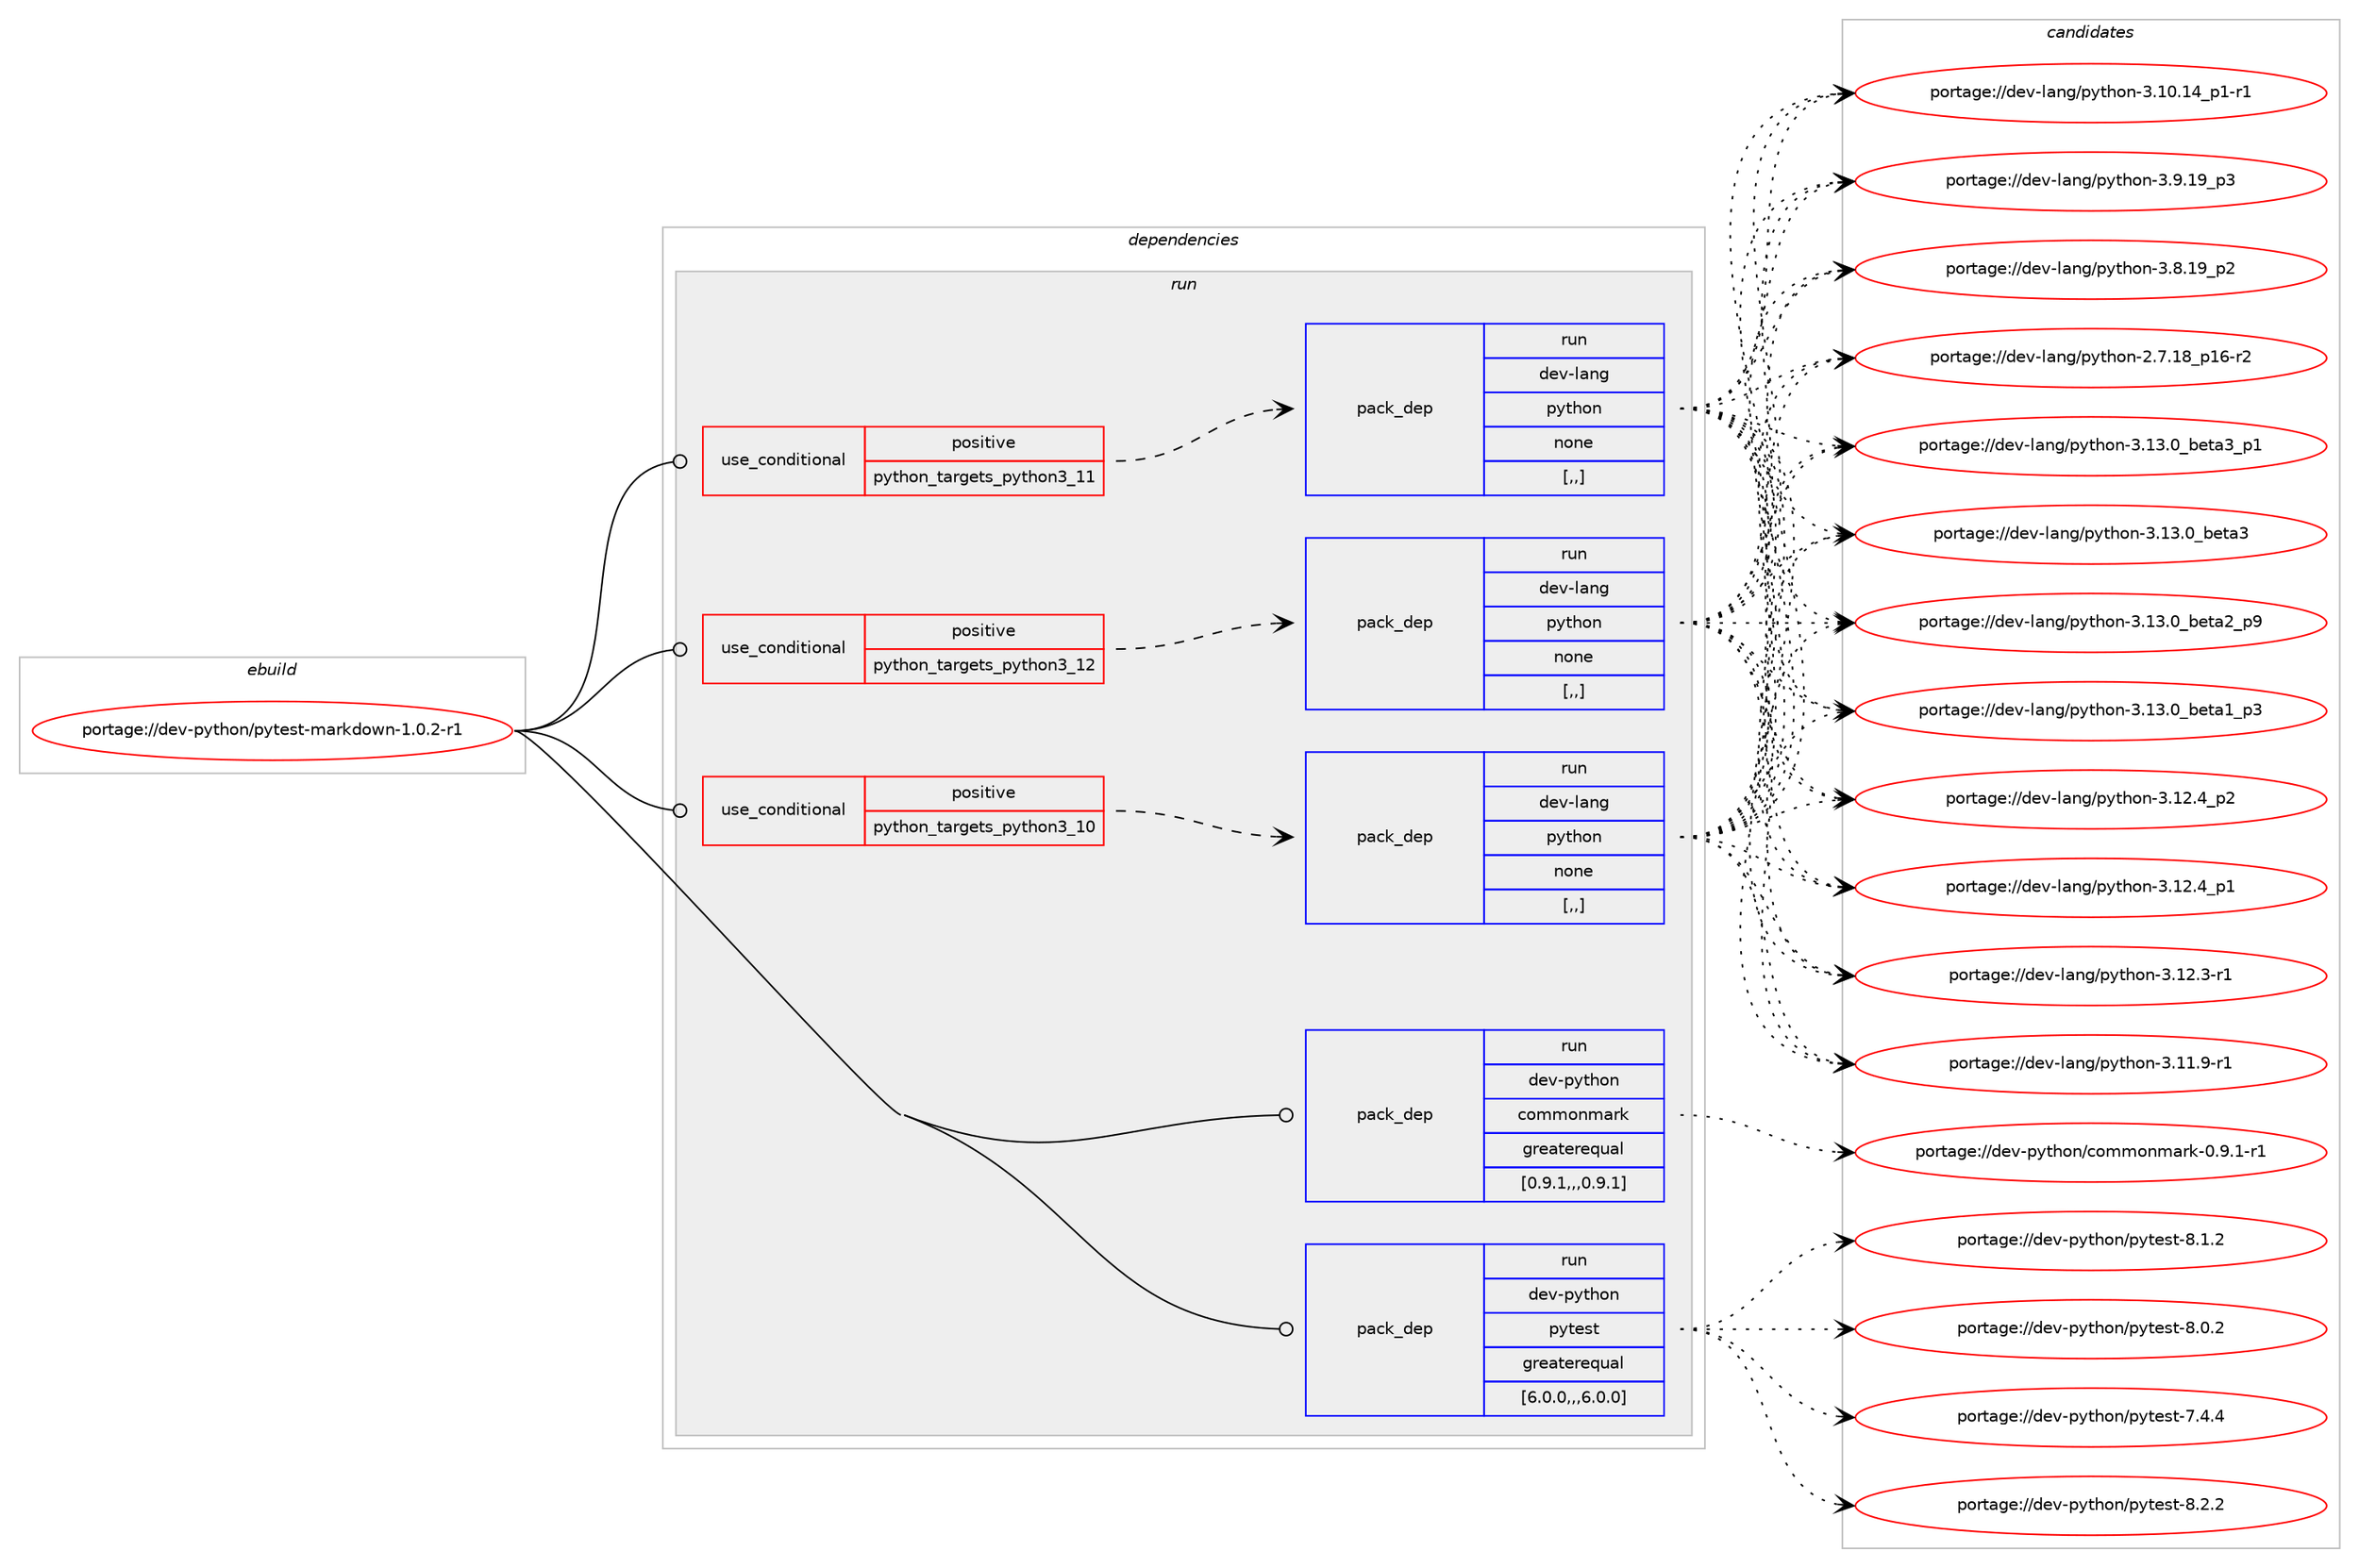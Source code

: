 digraph prolog {

# *************
# Graph options
# *************

newrank=true;
concentrate=true;
compound=true;
graph [rankdir=LR,fontname=Helvetica,fontsize=10,ranksep=1.5];#, ranksep=2.5, nodesep=0.2];
edge  [arrowhead=vee];
node  [fontname=Helvetica,fontsize=10];

# **********
# The ebuild
# **********

subgraph cluster_leftcol {
color=gray;
label=<<i>ebuild</i>>;
id [label="portage://dev-python/pytest-markdown-1.0.2-r1", color=red, width=4, href="../dev-python/pytest-markdown-1.0.2-r1.svg"];
}

# ****************
# The dependencies
# ****************

subgraph cluster_midcol {
color=gray;
label=<<i>dependencies</i>>;
subgraph cluster_compile {
fillcolor="#eeeeee";
style=filled;
label=<<i>compile</i>>;
}
subgraph cluster_compileandrun {
fillcolor="#eeeeee";
style=filled;
label=<<i>compile and run</i>>;
}
subgraph cluster_run {
fillcolor="#eeeeee";
style=filled;
label=<<i>run</i>>;
subgraph cond37810 {
dependency158735 [label=<<TABLE BORDER="0" CELLBORDER="1" CELLSPACING="0" CELLPADDING="4"><TR><TD ROWSPAN="3" CELLPADDING="10">use_conditional</TD></TR><TR><TD>positive</TD></TR><TR><TD>python_targets_python3_10</TD></TR></TABLE>>, shape=none, color=red];
subgraph pack119656 {
dependency158736 [label=<<TABLE BORDER="0" CELLBORDER="1" CELLSPACING="0" CELLPADDING="4" WIDTH="220"><TR><TD ROWSPAN="6" CELLPADDING="30">pack_dep</TD></TR><TR><TD WIDTH="110">run</TD></TR><TR><TD>dev-lang</TD></TR><TR><TD>python</TD></TR><TR><TD>none</TD></TR><TR><TD>[,,]</TD></TR></TABLE>>, shape=none, color=blue];
}
dependency158735:e -> dependency158736:w [weight=20,style="dashed",arrowhead="vee"];
}
id:e -> dependency158735:w [weight=20,style="solid",arrowhead="odot"];
subgraph cond37811 {
dependency158737 [label=<<TABLE BORDER="0" CELLBORDER="1" CELLSPACING="0" CELLPADDING="4"><TR><TD ROWSPAN="3" CELLPADDING="10">use_conditional</TD></TR><TR><TD>positive</TD></TR><TR><TD>python_targets_python3_11</TD></TR></TABLE>>, shape=none, color=red];
subgraph pack119657 {
dependency158738 [label=<<TABLE BORDER="0" CELLBORDER="1" CELLSPACING="0" CELLPADDING="4" WIDTH="220"><TR><TD ROWSPAN="6" CELLPADDING="30">pack_dep</TD></TR><TR><TD WIDTH="110">run</TD></TR><TR><TD>dev-lang</TD></TR><TR><TD>python</TD></TR><TR><TD>none</TD></TR><TR><TD>[,,]</TD></TR></TABLE>>, shape=none, color=blue];
}
dependency158737:e -> dependency158738:w [weight=20,style="dashed",arrowhead="vee"];
}
id:e -> dependency158737:w [weight=20,style="solid",arrowhead="odot"];
subgraph cond37812 {
dependency158739 [label=<<TABLE BORDER="0" CELLBORDER="1" CELLSPACING="0" CELLPADDING="4"><TR><TD ROWSPAN="3" CELLPADDING="10">use_conditional</TD></TR><TR><TD>positive</TD></TR><TR><TD>python_targets_python3_12</TD></TR></TABLE>>, shape=none, color=red];
subgraph pack119658 {
dependency158740 [label=<<TABLE BORDER="0" CELLBORDER="1" CELLSPACING="0" CELLPADDING="4" WIDTH="220"><TR><TD ROWSPAN="6" CELLPADDING="30">pack_dep</TD></TR><TR><TD WIDTH="110">run</TD></TR><TR><TD>dev-lang</TD></TR><TR><TD>python</TD></TR><TR><TD>none</TD></TR><TR><TD>[,,]</TD></TR></TABLE>>, shape=none, color=blue];
}
dependency158739:e -> dependency158740:w [weight=20,style="dashed",arrowhead="vee"];
}
id:e -> dependency158739:w [weight=20,style="solid",arrowhead="odot"];
subgraph pack119659 {
dependency158741 [label=<<TABLE BORDER="0" CELLBORDER="1" CELLSPACING="0" CELLPADDING="4" WIDTH="220"><TR><TD ROWSPAN="6" CELLPADDING="30">pack_dep</TD></TR><TR><TD WIDTH="110">run</TD></TR><TR><TD>dev-python</TD></TR><TR><TD>commonmark</TD></TR><TR><TD>greaterequal</TD></TR><TR><TD>[0.9.1,,,0.9.1]</TD></TR></TABLE>>, shape=none, color=blue];
}
id:e -> dependency158741:w [weight=20,style="solid",arrowhead="odot"];
subgraph pack119660 {
dependency158742 [label=<<TABLE BORDER="0" CELLBORDER="1" CELLSPACING="0" CELLPADDING="4" WIDTH="220"><TR><TD ROWSPAN="6" CELLPADDING="30">pack_dep</TD></TR><TR><TD WIDTH="110">run</TD></TR><TR><TD>dev-python</TD></TR><TR><TD>pytest</TD></TR><TR><TD>greaterequal</TD></TR><TR><TD>[6.0.0,,,6.0.0]</TD></TR></TABLE>>, shape=none, color=blue];
}
id:e -> dependency158742:w [weight=20,style="solid",arrowhead="odot"];
}
}

# **************
# The candidates
# **************

subgraph cluster_choices {
rank=same;
color=gray;
label=<<i>candidates</i>>;

subgraph choice119656 {
color=black;
nodesep=1;
choice10010111845108971101034711212111610411111045514649514648959810111697519511249 [label="portage://dev-lang/python-3.13.0_beta3_p1", color=red, width=4,href="../dev-lang/python-3.13.0_beta3_p1.svg"];
choice1001011184510897110103471121211161041111104551464951464895981011169751 [label="portage://dev-lang/python-3.13.0_beta3", color=red, width=4,href="../dev-lang/python-3.13.0_beta3.svg"];
choice10010111845108971101034711212111610411111045514649514648959810111697509511257 [label="portage://dev-lang/python-3.13.0_beta2_p9", color=red, width=4,href="../dev-lang/python-3.13.0_beta2_p9.svg"];
choice10010111845108971101034711212111610411111045514649514648959810111697499511251 [label="portage://dev-lang/python-3.13.0_beta1_p3", color=red, width=4,href="../dev-lang/python-3.13.0_beta1_p3.svg"];
choice100101118451089711010347112121116104111110455146495046529511250 [label="portage://dev-lang/python-3.12.4_p2", color=red, width=4,href="../dev-lang/python-3.12.4_p2.svg"];
choice100101118451089711010347112121116104111110455146495046529511249 [label="portage://dev-lang/python-3.12.4_p1", color=red, width=4,href="../dev-lang/python-3.12.4_p1.svg"];
choice100101118451089711010347112121116104111110455146495046514511449 [label="portage://dev-lang/python-3.12.3-r1", color=red, width=4,href="../dev-lang/python-3.12.3-r1.svg"];
choice100101118451089711010347112121116104111110455146494946574511449 [label="portage://dev-lang/python-3.11.9-r1", color=red, width=4,href="../dev-lang/python-3.11.9-r1.svg"];
choice100101118451089711010347112121116104111110455146494846495295112494511449 [label="portage://dev-lang/python-3.10.14_p1-r1", color=red, width=4,href="../dev-lang/python-3.10.14_p1-r1.svg"];
choice100101118451089711010347112121116104111110455146574649579511251 [label="portage://dev-lang/python-3.9.19_p3", color=red, width=4,href="../dev-lang/python-3.9.19_p3.svg"];
choice100101118451089711010347112121116104111110455146564649579511250 [label="portage://dev-lang/python-3.8.19_p2", color=red, width=4,href="../dev-lang/python-3.8.19_p2.svg"];
choice100101118451089711010347112121116104111110455046554649569511249544511450 [label="portage://dev-lang/python-2.7.18_p16-r2", color=red, width=4,href="../dev-lang/python-2.7.18_p16-r2.svg"];
dependency158736:e -> choice10010111845108971101034711212111610411111045514649514648959810111697519511249:w [style=dotted,weight="100"];
dependency158736:e -> choice1001011184510897110103471121211161041111104551464951464895981011169751:w [style=dotted,weight="100"];
dependency158736:e -> choice10010111845108971101034711212111610411111045514649514648959810111697509511257:w [style=dotted,weight="100"];
dependency158736:e -> choice10010111845108971101034711212111610411111045514649514648959810111697499511251:w [style=dotted,weight="100"];
dependency158736:e -> choice100101118451089711010347112121116104111110455146495046529511250:w [style=dotted,weight="100"];
dependency158736:e -> choice100101118451089711010347112121116104111110455146495046529511249:w [style=dotted,weight="100"];
dependency158736:e -> choice100101118451089711010347112121116104111110455146495046514511449:w [style=dotted,weight="100"];
dependency158736:e -> choice100101118451089711010347112121116104111110455146494946574511449:w [style=dotted,weight="100"];
dependency158736:e -> choice100101118451089711010347112121116104111110455146494846495295112494511449:w [style=dotted,weight="100"];
dependency158736:e -> choice100101118451089711010347112121116104111110455146574649579511251:w [style=dotted,weight="100"];
dependency158736:e -> choice100101118451089711010347112121116104111110455146564649579511250:w [style=dotted,weight="100"];
dependency158736:e -> choice100101118451089711010347112121116104111110455046554649569511249544511450:w [style=dotted,weight="100"];
}
subgraph choice119657 {
color=black;
nodesep=1;
choice10010111845108971101034711212111610411111045514649514648959810111697519511249 [label="portage://dev-lang/python-3.13.0_beta3_p1", color=red, width=4,href="../dev-lang/python-3.13.0_beta3_p1.svg"];
choice1001011184510897110103471121211161041111104551464951464895981011169751 [label="portage://dev-lang/python-3.13.0_beta3", color=red, width=4,href="../dev-lang/python-3.13.0_beta3.svg"];
choice10010111845108971101034711212111610411111045514649514648959810111697509511257 [label="portage://dev-lang/python-3.13.0_beta2_p9", color=red, width=4,href="../dev-lang/python-3.13.0_beta2_p9.svg"];
choice10010111845108971101034711212111610411111045514649514648959810111697499511251 [label="portage://dev-lang/python-3.13.0_beta1_p3", color=red, width=4,href="../dev-lang/python-3.13.0_beta1_p3.svg"];
choice100101118451089711010347112121116104111110455146495046529511250 [label="portage://dev-lang/python-3.12.4_p2", color=red, width=4,href="../dev-lang/python-3.12.4_p2.svg"];
choice100101118451089711010347112121116104111110455146495046529511249 [label="portage://dev-lang/python-3.12.4_p1", color=red, width=4,href="../dev-lang/python-3.12.4_p1.svg"];
choice100101118451089711010347112121116104111110455146495046514511449 [label="portage://dev-lang/python-3.12.3-r1", color=red, width=4,href="../dev-lang/python-3.12.3-r1.svg"];
choice100101118451089711010347112121116104111110455146494946574511449 [label="portage://dev-lang/python-3.11.9-r1", color=red, width=4,href="../dev-lang/python-3.11.9-r1.svg"];
choice100101118451089711010347112121116104111110455146494846495295112494511449 [label="portage://dev-lang/python-3.10.14_p1-r1", color=red, width=4,href="../dev-lang/python-3.10.14_p1-r1.svg"];
choice100101118451089711010347112121116104111110455146574649579511251 [label="portage://dev-lang/python-3.9.19_p3", color=red, width=4,href="../dev-lang/python-3.9.19_p3.svg"];
choice100101118451089711010347112121116104111110455146564649579511250 [label="portage://dev-lang/python-3.8.19_p2", color=red, width=4,href="../dev-lang/python-3.8.19_p2.svg"];
choice100101118451089711010347112121116104111110455046554649569511249544511450 [label="portage://dev-lang/python-2.7.18_p16-r2", color=red, width=4,href="../dev-lang/python-2.7.18_p16-r2.svg"];
dependency158738:e -> choice10010111845108971101034711212111610411111045514649514648959810111697519511249:w [style=dotted,weight="100"];
dependency158738:e -> choice1001011184510897110103471121211161041111104551464951464895981011169751:w [style=dotted,weight="100"];
dependency158738:e -> choice10010111845108971101034711212111610411111045514649514648959810111697509511257:w [style=dotted,weight="100"];
dependency158738:e -> choice10010111845108971101034711212111610411111045514649514648959810111697499511251:w [style=dotted,weight="100"];
dependency158738:e -> choice100101118451089711010347112121116104111110455146495046529511250:w [style=dotted,weight="100"];
dependency158738:e -> choice100101118451089711010347112121116104111110455146495046529511249:w [style=dotted,weight="100"];
dependency158738:e -> choice100101118451089711010347112121116104111110455146495046514511449:w [style=dotted,weight="100"];
dependency158738:e -> choice100101118451089711010347112121116104111110455146494946574511449:w [style=dotted,weight="100"];
dependency158738:e -> choice100101118451089711010347112121116104111110455146494846495295112494511449:w [style=dotted,weight="100"];
dependency158738:e -> choice100101118451089711010347112121116104111110455146574649579511251:w [style=dotted,weight="100"];
dependency158738:e -> choice100101118451089711010347112121116104111110455146564649579511250:w [style=dotted,weight="100"];
dependency158738:e -> choice100101118451089711010347112121116104111110455046554649569511249544511450:w [style=dotted,weight="100"];
}
subgraph choice119658 {
color=black;
nodesep=1;
choice10010111845108971101034711212111610411111045514649514648959810111697519511249 [label="portage://dev-lang/python-3.13.0_beta3_p1", color=red, width=4,href="../dev-lang/python-3.13.0_beta3_p1.svg"];
choice1001011184510897110103471121211161041111104551464951464895981011169751 [label="portage://dev-lang/python-3.13.0_beta3", color=red, width=4,href="../dev-lang/python-3.13.0_beta3.svg"];
choice10010111845108971101034711212111610411111045514649514648959810111697509511257 [label="portage://dev-lang/python-3.13.0_beta2_p9", color=red, width=4,href="../dev-lang/python-3.13.0_beta2_p9.svg"];
choice10010111845108971101034711212111610411111045514649514648959810111697499511251 [label="portage://dev-lang/python-3.13.0_beta1_p3", color=red, width=4,href="../dev-lang/python-3.13.0_beta1_p3.svg"];
choice100101118451089711010347112121116104111110455146495046529511250 [label="portage://dev-lang/python-3.12.4_p2", color=red, width=4,href="../dev-lang/python-3.12.4_p2.svg"];
choice100101118451089711010347112121116104111110455146495046529511249 [label="portage://dev-lang/python-3.12.4_p1", color=red, width=4,href="../dev-lang/python-3.12.4_p1.svg"];
choice100101118451089711010347112121116104111110455146495046514511449 [label="portage://dev-lang/python-3.12.3-r1", color=red, width=4,href="../dev-lang/python-3.12.3-r1.svg"];
choice100101118451089711010347112121116104111110455146494946574511449 [label="portage://dev-lang/python-3.11.9-r1", color=red, width=4,href="../dev-lang/python-3.11.9-r1.svg"];
choice100101118451089711010347112121116104111110455146494846495295112494511449 [label="portage://dev-lang/python-3.10.14_p1-r1", color=red, width=4,href="../dev-lang/python-3.10.14_p1-r1.svg"];
choice100101118451089711010347112121116104111110455146574649579511251 [label="portage://dev-lang/python-3.9.19_p3", color=red, width=4,href="../dev-lang/python-3.9.19_p3.svg"];
choice100101118451089711010347112121116104111110455146564649579511250 [label="portage://dev-lang/python-3.8.19_p2", color=red, width=4,href="../dev-lang/python-3.8.19_p2.svg"];
choice100101118451089711010347112121116104111110455046554649569511249544511450 [label="portage://dev-lang/python-2.7.18_p16-r2", color=red, width=4,href="../dev-lang/python-2.7.18_p16-r2.svg"];
dependency158740:e -> choice10010111845108971101034711212111610411111045514649514648959810111697519511249:w [style=dotted,weight="100"];
dependency158740:e -> choice1001011184510897110103471121211161041111104551464951464895981011169751:w [style=dotted,weight="100"];
dependency158740:e -> choice10010111845108971101034711212111610411111045514649514648959810111697509511257:w [style=dotted,weight="100"];
dependency158740:e -> choice10010111845108971101034711212111610411111045514649514648959810111697499511251:w [style=dotted,weight="100"];
dependency158740:e -> choice100101118451089711010347112121116104111110455146495046529511250:w [style=dotted,weight="100"];
dependency158740:e -> choice100101118451089711010347112121116104111110455146495046529511249:w [style=dotted,weight="100"];
dependency158740:e -> choice100101118451089711010347112121116104111110455146495046514511449:w [style=dotted,weight="100"];
dependency158740:e -> choice100101118451089711010347112121116104111110455146494946574511449:w [style=dotted,weight="100"];
dependency158740:e -> choice100101118451089711010347112121116104111110455146494846495295112494511449:w [style=dotted,weight="100"];
dependency158740:e -> choice100101118451089711010347112121116104111110455146574649579511251:w [style=dotted,weight="100"];
dependency158740:e -> choice100101118451089711010347112121116104111110455146564649579511250:w [style=dotted,weight="100"];
dependency158740:e -> choice100101118451089711010347112121116104111110455046554649569511249544511450:w [style=dotted,weight="100"];
}
subgraph choice119659 {
color=black;
nodesep=1;
choice100101118451121211161041111104799111109109111110109971141074548465746494511449 [label="portage://dev-python/commonmark-0.9.1-r1", color=red, width=4,href="../dev-python/commonmark-0.9.1-r1.svg"];
dependency158741:e -> choice100101118451121211161041111104799111109109111110109971141074548465746494511449:w [style=dotted,weight="100"];
}
subgraph choice119660 {
color=black;
nodesep=1;
choice1001011184511212111610411111047112121116101115116455646504650 [label="portage://dev-python/pytest-8.2.2", color=red, width=4,href="../dev-python/pytest-8.2.2.svg"];
choice1001011184511212111610411111047112121116101115116455646494650 [label="portage://dev-python/pytest-8.1.2", color=red, width=4,href="../dev-python/pytest-8.1.2.svg"];
choice1001011184511212111610411111047112121116101115116455646484650 [label="portage://dev-python/pytest-8.0.2", color=red, width=4,href="../dev-python/pytest-8.0.2.svg"];
choice1001011184511212111610411111047112121116101115116455546524652 [label="portage://dev-python/pytest-7.4.4", color=red, width=4,href="../dev-python/pytest-7.4.4.svg"];
dependency158742:e -> choice1001011184511212111610411111047112121116101115116455646504650:w [style=dotted,weight="100"];
dependency158742:e -> choice1001011184511212111610411111047112121116101115116455646494650:w [style=dotted,weight="100"];
dependency158742:e -> choice1001011184511212111610411111047112121116101115116455646484650:w [style=dotted,weight="100"];
dependency158742:e -> choice1001011184511212111610411111047112121116101115116455546524652:w [style=dotted,weight="100"];
}
}

}
